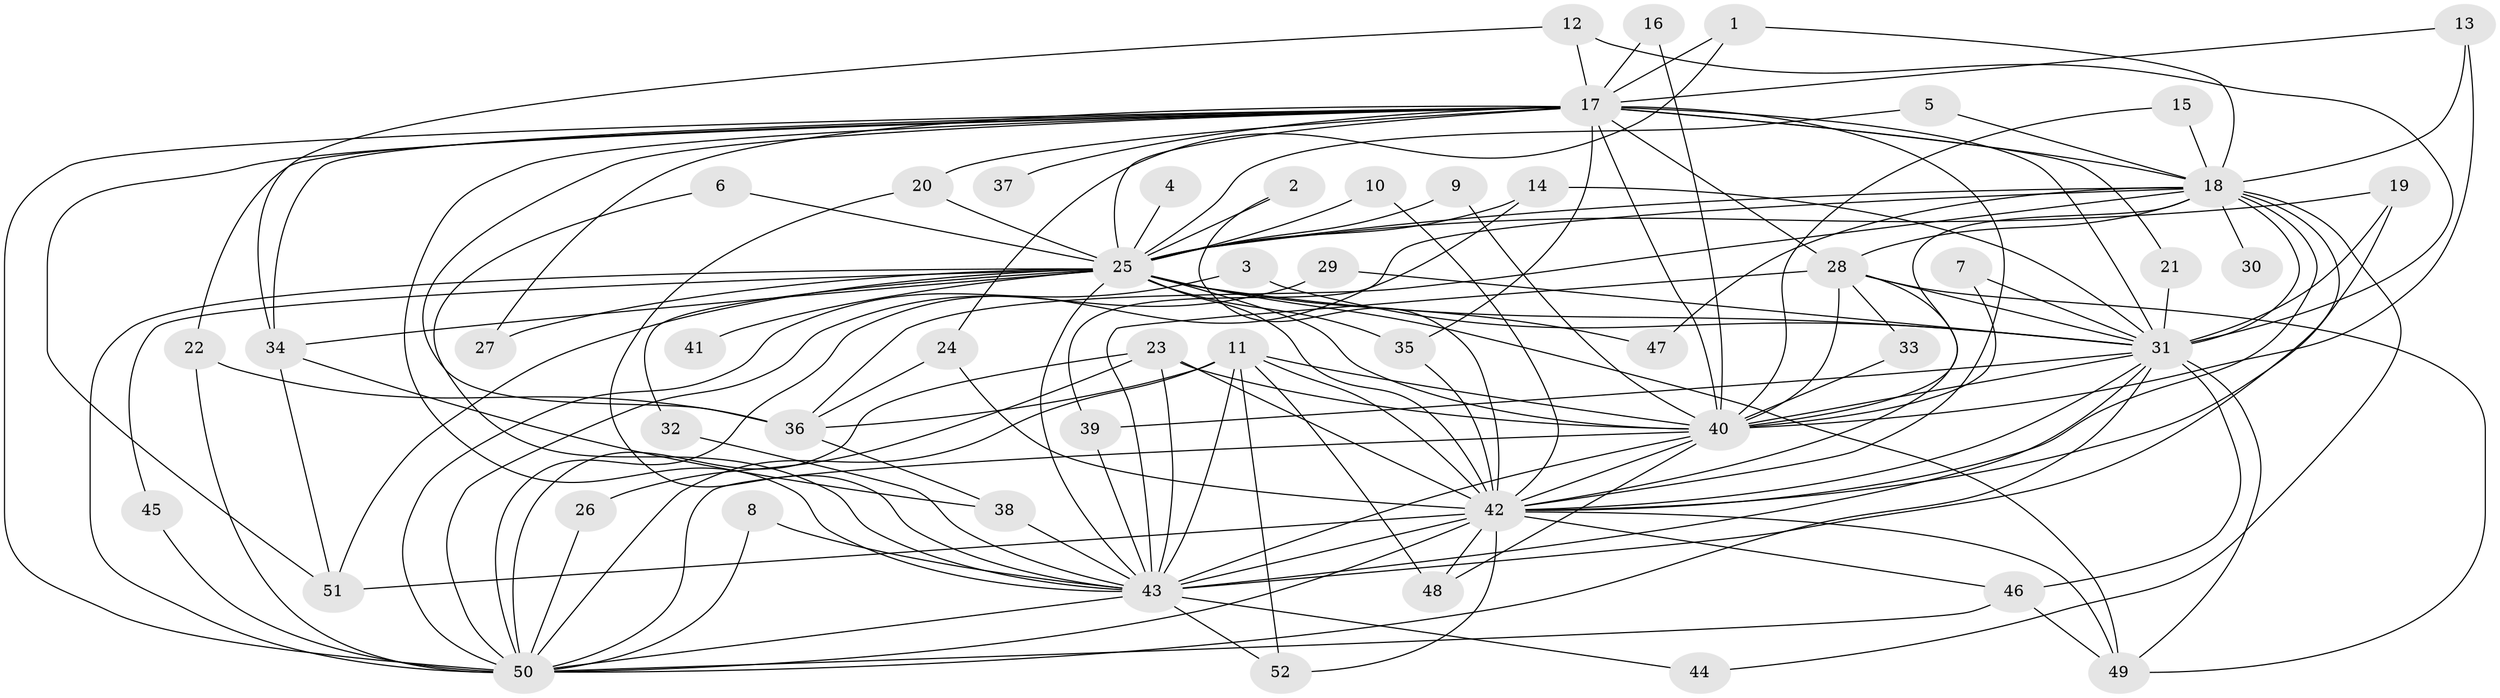 // original degree distribution, {21: 0.038834951456310676, 29: 0.009708737864077669, 26: 0.019417475728155338, 23: 0.009708737864077669, 16: 0.009708737864077669, 17: 0.009708737864077669, 5: 0.019417475728155338, 3: 0.2524271844660194, 4: 0.06796116504854369, 2: 0.5436893203883495, 6: 0.009708737864077669, 7: 0.009708737864077669}
// Generated by graph-tools (version 1.1) at 2025/49/03/09/25 03:49:45]
// undirected, 52 vertices, 138 edges
graph export_dot {
graph [start="1"]
  node [color=gray90,style=filled];
  1;
  2;
  3;
  4;
  5;
  6;
  7;
  8;
  9;
  10;
  11;
  12;
  13;
  14;
  15;
  16;
  17;
  18;
  19;
  20;
  21;
  22;
  23;
  24;
  25;
  26;
  27;
  28;
  29;
  30;
  31;
  32;
  33;
  34;
  35;
  36;
  37;
  38;
  39;
  40;
  41;
  42;
  43;
  44;
  45;
  46;
  47;
  48;
  49;
  50;
  51;
  52;
  1 -- 17 [weight=1.0];
  1 -- 18 [weight=1.0];
  1 -- 24 [weight=1.0];
  2 -- 25 [weight=1.0];
  2 -- 42 [weight=1.0];
  3 -- 31 [weight=1.0];
  3 -- 50 [weight=1.0];
  4 -- 25 [weight=1.0];
  5 -- 18 [weight=1.0];
  5 -- 25 [weight=1.0];
  6 -- 25 [weight=1.0];
  6 -- 43 [weight=1.0];
  7 -- 31 [weight=1.0];
  7 -- 40 [weight=1.0];
  8 -- 43 [weight=1.0];
  8 -- 50 [weight=1.0];
  9 -- 25 [weight=1.0];
  9 -- 40 [weight=1.0];
  10 -- 25 [weight=1.0];
  10 -- 42 [weight=1.0];
  11 -- 36 [weight=1.0];
  11 -- 40 [weight=1.0];
  11 -- 42 [weight=1.0];
  11 -- 43 [weight=1.0];
  11 -- 48 [weight=1.0];
  11 -- 50 [weight=1.0];
  11 -- 52 [weight=1.0];
  12 -- 17 [weight=1.0];
  12 -- 31 [weight=1.0];
  12 -- 34 [weight=1.0];
  13 -- 17 [weight=1.0];
  13 -- 18 [weight=1.0];
  13 -- 40 [weight=1.0];
  14 -- 25 [weight=1.0];
  14 -- 31 [weight=2.0];
  14 -- 39 [weight=1.0];
  15 -- 18 [weight=1.0];
  15 -- 40 [weight=1.0];
  16 -- 17 [weight=1.0];
  16 -- 40 [weight=1.0];
  17 -- 18 [weight=1.0];
  17 -- 20 [weight=1.0];
  17 -- 21 [weight=1.0];
  17 -- 22 [weight=1.0];
  17 -- 25 [weight=3.0];
  17 -- 27 [weight=1.0];
  17 -- 28 [weight=1.0];
  17 -- 31 [weight=2.0];
  17 -- 34 [weight=1.0];
  17 -- 35 [weight=1.0];
  17 -- 36 [weight=2.0];
  17 -- 37 [weight=1.0];
  17 -- 40 [weight=3.0];
  17 -- 42 [weight=2.0];
  17 -- 43 [weight=1.0];
  17 -- 50 [weight=1.0];
  17 -- 51 [weight=1.0];
  18 -- 25 [weight=2.0];
  18 -- 28 [weight=1.0];
  18 -- 30 [weight=1.0];
  18 -- 31 [weight=2.0];
  18 -- 36 [weight=2.0];
  18 -- 40 [weight=1.0];
  18 -- 42 [weight=1.0];
  18 -- 43 [weight=1.0];
  18 -- 44 [weight=1.0];
  18 -- 47 [weight=1.0];
  18 -- 50 [weight=2.0];
  19 -- 25 [weight=1.0];
  19 -- 31 [weight=1.0];
  19 -- 42 [weight=1.0];
  20 -- 25 [weight=1.0];
  20 -- 43 [weight=1.0];
  21 -- 31 [weight=1.0];
  22 -- 36 [weight=1.0];
  22 -- 50 [weight=1.0];
  23 -- 26 [weight=1.0];
  23 -- 40 [weight=1.0];
  23 -- 42 [weight=1.0];
  23 -- 43 [weight=1.0];
  23 -- 50 [weight=1.0];
  24 -- 36 [weight=1.0];
  24 -- 42 [weight=1.0];
  25 -- 27 [weight=2.0];
  25 -- 31 [weight=4.0];
  25 -- 32 [weight=1.0];
  25 -- 34 [weight=1.0];
  25 -- 35 [weight=2.0];
  25 -- 40 [weight=3.0];
  25 -- 41 [weight=1.0];
  25 -- 42 [weight=3.0];
  25 -- 43 [weight=2.0];
  25 -- 45 [weight=1.0];
  25 -- 47 [weight=1.0];
  25 -- 49 [weight=2.0];
  25 -- 50 [weight=3.0];
  25 -- 51 [weight=1.0];
  26 -- 50 [weight=1.0];
  28 -- 31 [weight=1.0];
  28 -- 33 [weight=1.0];
  28 -- 40 [weight=1.0];
  28 -- 42 [weight=1.0];
  28 -- 43 [weight=1.0];
  28 -- 49 [weight=1.0];
  29 -- 31 [weight=1.0];
  29 -- 50 [weight=1.0];
  31 -- 39 [weight=2.0];
  31 -- 40 [weight=2.0];
  31 -- 42 [weight=2.0];
  31 -- 43 [weight=3.0];
  31 -- 46 [weight=1.0];
  31 -- 49 [weight=1.0];
  31 -- 50 [weight=2.0];
  32 -- 43 [weight=1.0];
  33 -- 40 [weight=1.0];
  34 -- 38 [weight=1.0];
  34 -- 51 [weight=1.0];
  35 -- 42 [weight=2.0];
  36 -- 38 [weight=1.0];
  38 -- 43 [weight=1.0];
  39 -- 43 [weight=1.0];
  40 -- 42 [weight=1.0];
  40 -- 43 [weight=1.0];
  40 -- 48 [weight=1.0];
  40 -- 50 [weight=1.0];
  42 -- 43 [weight=2.0];
  42 -- 46 [weight=1.0];
  42 -- 48 [weight=1.0];
  42 -- 49 [weight=1.0];
  42 -- 50 [weight=1.0];
  42 -- 51 [weight=2.0];
  42 -- 52 [weight=1.0];
  43 -- 44 [weight=1.0];
  43 -- 50 [weight=2.0];
  43 -- 52 [weight=1.0];
  45 -- 50 [weight=1.0];
  46 -- 49 [weight=1.0];
  46 -- 50 [weight=1.0];
}
